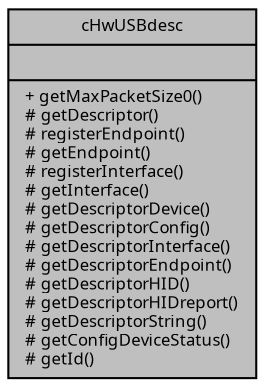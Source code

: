 digraph "cHwUSBdesc"
{
  edge [fontname="Sans",fontsize="8",labelfontname="Sans",labelfontsize="8"];
  node [fontname="Sans",fontsize="8",shape=record];
  Node1 [label="{cHwUSBdesc\n||+ getMaxPacketSize0()\l# getDescriptor()\l# registerEndpoint()\l# getEndpoint()\l# registerInterface()\l# getInterface()\l# getDescriptorDevice()\l# getDescriptorConfig()\l# getDescriptorInterface()\l# getDescriptorEndpoint()\l# getDescriptorHID()\l# getDescriptorHIDreport()\l# getDescriptorString()\l# getConfigDeviceStatus()\l# getId()\l}",height=0.2,width=0.4,color="black", fillcolor="grey75", style="filled", fontcolor="black"];
}
